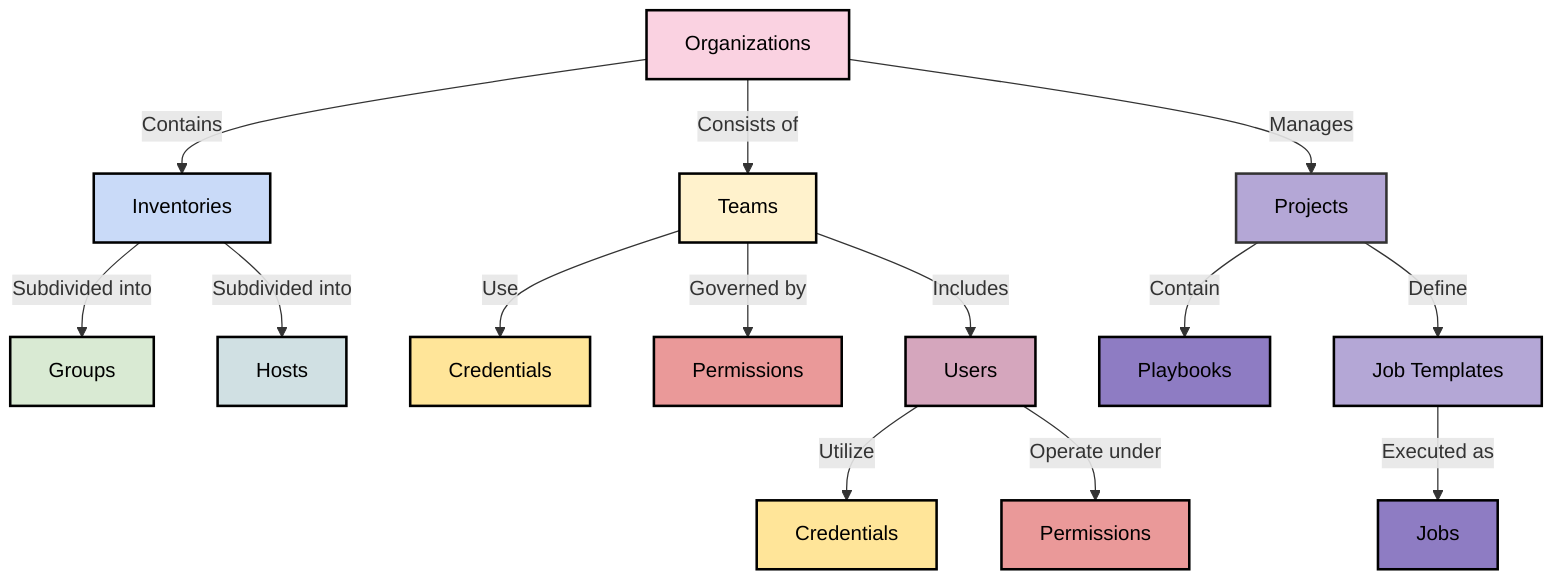 graph TB
    style Organizations fill:#FAD2E1,stroke:#000000,stroke-width:2px,color:#000
    Organizations -->|Contains| Inventories
    style Inventories fill:#C9DAF8,stroke:#000000,stroke-width:2px,color:#000
    Inventories -->|Subdivided into| Groups
    style Groups fill:#D9EAD3,stroke:#000000,stroke-width:2px,color:#000
    Inventories -->|Subdivided into| Hosts
    style Hosts fill:#D0E0E3,stroke:#000000,stroke-width:2px,color:#000
    Organizations -->|Consists of| Teams
    style Teams fill:#FFF2CC,stroke:#000000,stroke-width:2px,color:#000
    Teams -->|Use| Credentials
    style Credentials fill:#FFE599,stroke:#000000,stroke-width:2px,color:#000
    Teams -->|Governed by| Permissions
    style Permissions fill:#EA9999,stroke:#000000,stroke-width:2px,color:#000
    Teams -->|Includes| Users
    style Users fill:#D5A6BD,stroke:#000000,stroke-width:2px,color:#000
    Users -->|Utilize| Credentials1[Credentials]
    style Credentials1 fill:#FFE599,stroke:#000000,stroke-width:2px,color:#000
    Users -->|Operate under| Permissions1[Permissions]
    style Permissions1 fill:#EA9999,stroke:#000000,stroke-width:2px,color:#000
    Organizations -->|Manages| Projects
    style Projects fill:#B4A7D6,stroke:#333,stroke-width:2px,color:#000
    Projects -->|Contain| Playbooks
    style Playbooks fill:#8E7CC3,stroke:#000000,stroke-width:2px,color:#000
    Projects -->|Define| JobTemplates[Job Templates]
    style JobTemplates fill:#B4A7D6,stroke:#000000,stroke-width:2px,color:#000
    JobTemplates -->|Executed as| Jobs
    style Jobs fill:#8E7CC3,stroke:#000000,stroke-width:2px,color:#000